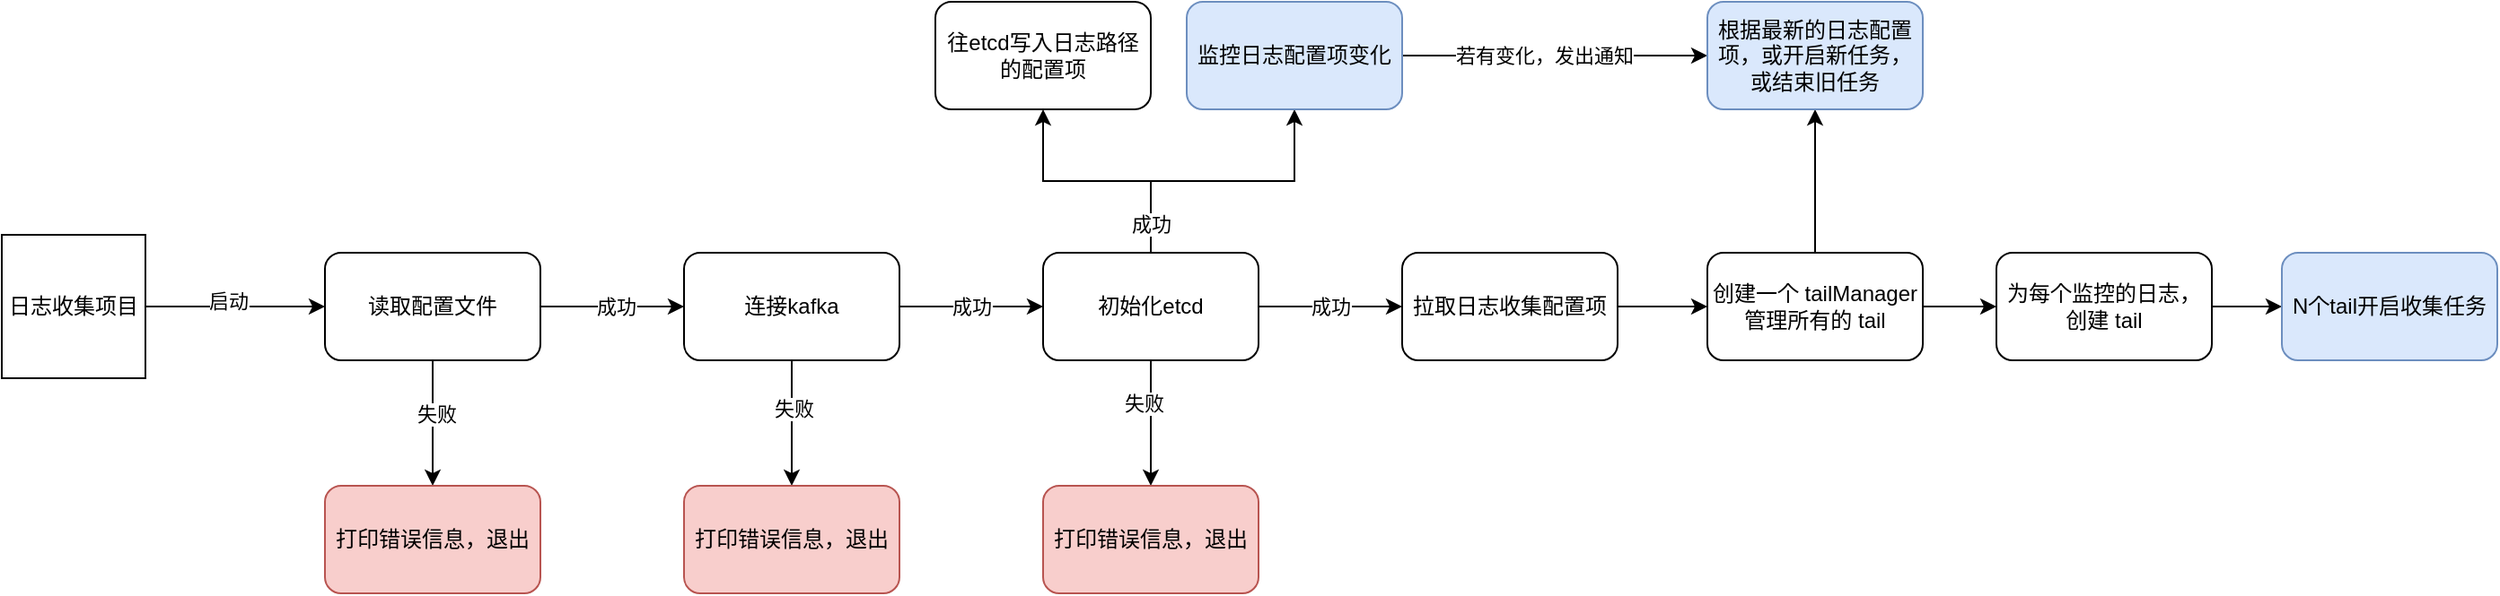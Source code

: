 <mxfile version="14.4.7" type="github">
  <diagram id="oYlVIPrETy6-Hh5NweHa" name="第 1 页">
    <mxGraphModel dx="861" dy="664" grid="1" gridSize="10" guides="1" tooltips="1" connect="1" arrows="1" fold="1" page="1" pageScale="1" pageWidth="827" pageHeight="1169" math="0" shadow="0">
      <root>
        <mxCell id="0" />
        <mxCell id="1" parent="0" />
        <mxCell id="CWjup87lTKB9hHp7AxHx-4" value="" style="edgeStyle=orthogonalEdgeStyle;rounded=0;orthogonalLoop=1;jettySize=auto;html=1;" edge="1" parent="1" source="CWjup87lTKB9hHp7AxHx-11" target="CWjup87lTKB9hHp7AxHx-3">
          <mxGeometry relative="1" as="geometry">
            <mxPoint x="170" y="230" as="sourcePoint" />
          </mxGeometry>
        </mxCell>
        <mxCell id="CWjup87lTKB9hHp7AxHx-15" value="启动" style="edgeLabel;html=1;align=center;verticalAlign=middle;resizable=0;points=[];" vertex="1" connectable="0" parent="CWjup87lTKB9hHp7AxHx-4">
          <mxGeometry x="-0.091" y="3" relative="1" as="geometry">
            <mxPoint as="offset" />
          </mxGeometry>
        </mxCell>
        <mxCell id="CWjup87lTKB9hHp7AxHx-8" value="" style="edgeStyle=orthogonalEdgeStyle;rounded=0;orthogonalLoop=1;jettySize=auto;html=1;" edge="1" parent="1" source="CWjup87lTKB9hHp7AxHx-3" target="CWjup87lTKB9hHp7AxHx-7">
          <mxGeometry relative="1" as="geometry" />
        </mxCell>
        <mxCell id="CWjup87lTKB9hHp7AxHx-12" value="成功" style="edgeLabel;html=1;align=center;verticalAlign=middle;resizable=0;points=[];" vertex="1" connectable="0" parent="CWjup87lTKB9hHp7AxHx-8">
          <mxGeometry x="0.049" relative="1" as="geometry">
            <mxPoint as="offset" />
          </mxGeometry>
        </mxCell>
        <mxCell id="CWjup87lTKB9hHp7AxHx-14" value="" style="edgeStyle=orthogonalEdgeStyle;rounded=0;orthogonalLoop=1;jettySize=auto;html=1;entryX=0.5;entryY=0;entryDx=0;entryDy=0;" edge="1" parent="1" source="CWjup87lTKB9hHp7AxHx-3" target="CWjup87lTKB9hHp7AxHx-18">
          <mxGeometry relative="1" as="geometry">
            <mxPoint x="310" y="330" as="targetPoint" />
          </mxGeometry>
        </mxCell>
        <mxCell id="CWjup87lTKB9hHp7AxHx-16" value="失败" style="edgeLabel;html=1;align=center;verticalAlign=middle;resizable=0;points=[];" vertex="1" connectable="0" parent="CWjup87lTKB9hHp7AxHx-14">
          <mxGeometry x="-0.14" y="2" relative="1" as="geometry">
            <mxPoint as="offset" />
          </mxGeometry>
        </mxCell>
        <mxCell id="CWjup87lTKB9hHp7AxHx-3" value="读取配置文件" style="rounded=1;whiteSpace=wrap;html=1;" vertex="1" parent="1">
          <mxGeometry x="250" y="200" width="120" height="60" as="geometry" />
        </mxCell>
        <mxCell id="CWjup87lTKB9hHp7AxHx-10" value="成功" style="edgeStyle=orthogonalEdgeStyle;rounded=0;orthogonalLoop=1;jettySize=auto;html=1;" edge="1" parent="1" source="CWjup87lTKB9hHp7AxHx-7" target="CWjup87lTKB9hHp7AxHx-9">
          <mxGeometry relative="1" as="geometry" />
        </mxCell>
        <mxCell id="CWjup87lTKB9hHp7AxHx-20" style="edgeStyle=orthogonalEdgeStyle;rounded=0;orthogonalLoop=1;jettySize=auto;html=1;" edge="1" parent="1" source="CWjup87lTKB9hHp7AxHx-7" target="CWjup87lTKB9hHp7AxHx-19">
          <mxGeometry relative="1" as="geometry" />
        </mxCell>
        <mxCell id="CWjup87lTKB9hHp7AxHx-21" value="失败" style="edgeLabel;html=1;align=center;verticalAlign=middle;resizable=0;points=[];" vertex="1" connectable="0" parent="CWjup87lTKB9hHp7AxHx-20">
          <mxGeometry x="-0.24" y="1" relative="1" as="geometry">
            <mxPoint as="offset" />
          </mxGeometry>
        </mxCell>
        <mxCell id="CWjup87lTKB9hHp7AxHx-7" value="连接kafka" style="rounded=1;whiteSpace=wrap;html=1;" vertex="1" parent="1">
          <mxGeometry x="450" y="200" width="120" height="60" as="geometry" />
        </mxCell>
        <mxCell id="CWjup87lTKB9hHp7AxHx-23" value="" style="edgeStyle=orthogonalEdgeStyle;rounded=0;orthogonalLoop=1;jettySize=auto;html=1;" edge="1" parent="1" source="CWjup87lTKB9hHp7AxHx-9" target="CWjup87lTKB9hHp7AxHx-22">
          <mxGeometry relative="1" as="geometry" />
        </mxCell>
        <mxCell id="CWjup87lTKB9hHp7AxHx-25" value="" style="edgeStyle=orthogonalEdgeStyle;rounded=0;orthogonalLoop=1;jettySize=auto;html=1;" edge="1" parent="1" source="CWjup87lTKB9hHp7AxHx-9" target="CWjup87lTKB9hHp7AxHx-24">
          <mxGeometry relative="1" as="geometry" />
        </mxCell>
        <mxCell id="CWjup87lTKB9hHp7AxHx-26" value="失败" style="edgeLabel;html=1;align=center;verticalAlign=middle;resizable=0;points=[];" vertex="1" connectable="0" parent="CWjup87lTKB9hHp7AxHx-25">
          <mxGeometry x="-0.308" y="-4" relative="1" as="geometry">
            <mxPoint as="offset" />
          </mxGeometry>
        </mxCell>
        <mxCell id="CWjup87lTKB9hHp7AxHx-32" value="" style="edgeStyle=orthogonalEdgeStyle;rounded=0;orthogonalLoop=1;jettySize=auto;html=1;" edge="1" parent="1" source="CWjup87lTKB9hHp7AxHx-9" target="CWjup87lTKB9hHp7AxHx-31">
          <mxGeometry relative="1" as="geometry" />
        </mxCell>
        <mxCell id="CWjup87lTKB9hHp7AxHx-36" value="成功" style="edgeLabel;html=1;align=center;verticalAlign=middle;resizable=0;points=[];" vertex="1" connectable="0" parent="CWjup87lTKB9hHp7AxHx-32">
          <mxGeometry x="-0.803" relative="1" as="geometry">
            <mxPoint as="offset" />
          </mxGeometry>
        </mxCell>
        <mxCell id="CWjup87lTKB9hHp7AxHx-35" value="成功" style="edgeStyle=orthogonalEdgeStyle;rounded=0;orthogonalLoop=1;jettySize=auto;html=1;entryX=0;entryY=0.5;entryDx=0;entryDy=0;" edge="1" parent="1" source="CWjup87lTKB9hHp7AxHx-9" target="CWjup87lTKB9hHp7AxHx-29">
          <mxGeometry relative="1" as="geometry" />
        </mxCell>
        <mxCell id="CWjup87lTKB9hHp7AxHx-9" value="初始化etcd" style="rounded=1;whiteSpace=wrap;html=1;" vertex="1" parent="1">
          <mxGeometry x="650" y="200" width="120" height="60" as="geometry" />
        </mxCell>
        <mxCell id="CWjup87lTKB9hHp7AxHx-11" value="日志收集项目" style="whiteSpace=wrap;html=1;aspect=fixed;" vertex="1" parent="1">
          <mxGeometry x="70" y="190" width="80" height="80" as="geometry" />
        </mxCell>
        <mxCell id="CWjup87lTKB9hHp7AxHx-18" value="打印错误信息，退出" style="rounded=1;whiteSpace=wrap;html=1;fillColor=#f8cecc;strokeColor=#b85450;" vertex="1" parent="1">
          <mxGeometry x="250" y="330" width="120" height="60" as="geometry" />
        </mxCell>
        <mxCell id="CWjup87lTKB9hHp7AxHx-19" value="打印错误信息，退出" style="rounded=1;whiteSpace=wrap;html=1;fillColor=#f8cecc;strokeColor=#b85450;" vertex="1" parent="1">
          <mxGeometry x="450" y="330" width="120" height="60" as="geometry" />
        </mxCell>
        <mxCell id="CWjup87lTKB9hHp7AxHx-22" value="往etcd写入日志路径的配置项" style="rounded=1;whiteSpace=wrap;html=1;" vertex="1" parent="1">
          <mxGeometry x="590" y="60" width="120" height="60" as="geometry" />
        </mxCell>
        <mxCell id="CWjup87lTKB9hHp7AxHx-24" value="打印错误信息，退出" style="rounded=1;whiteSpace=wrap;html=1;fillColor=#f8cecc;strokeColor=#b85450;" vertex="1" parent="1">
          <mxGeometry x="650" y="330" width="120" height="60" as="geometry" />
        </mxCell>
        <mxCell id="CWjup87lTKB9hHp7AxHx-38" value="" style="edgeStyle=orthogonalEdgeStyle;rounded=0;orthogonalLoop=1;jettySize=auto;html=1;" edge="1" parent="1" source="CWjup87lTKB9hHp7AxHx-29" target="CWjup87lTKB9hHp7AxHx-37">
          <mxGeometry relative="1" as="geometry" />
        </mxCell>
        <mxCell id="CWjup87lTKB9hHp7AxHx-29" value="拉取日志收集配置项" style="rounded=1;whiteSpace=wrap;html=1;" vertex="1" parent="1">
          <mxGeometry x="850" y="200" width="120" height="60" as="geometry" />
        </mxCell>
        <mxCell id="CWjup87lTKB9hHp7AxHx-43" style="edgeStyle=orthogonalEdgeStyle;rounded=0;orthogonalLoop=1;jettySize=auto;html=1;entryX=0;entryY=0.5;entryDx=0;entryDy=0;" edge="1" parent="1" source="CWjup87lTKB9hHp7AxHx-31" target="CWjup87lTKB9hHp7AxHx-41">
          <mxGeometry relative="1" as="geometry" />
        </mxCell>
        <mxCell id="CWjup87lTKB9hHp7AxHx-44" value="若有变化，发出通知" style="edgeLabel;html=1;align=center;verticalAlign=middle;resizable=0;points=[];" vertex="1" connectable="0" parent="CWjup87lTKB9hHp7AxHx-43">
          <mxGeometry x="-0.077" relative="1" as="geometry">
            <mxPoint as="offset" />
          </mxGeometry>
        </mxCell>
        <mxCell id="CWjup87lTKB9hHp7AxHx-31" value="监控日志配置项变化" style="rounded=1;whiteSpace=wrap;html=1;fillColor=#dae8fc;strokeColor=#6c8ebf;" vertex="1" parent="1">
          <mxGeometry x="730" y="60" width="120" height="60" as="geometry" />
        </mxCell>
        <mxCell id="CWjup87lTKB9hHp7AxHx-40" value="" style="edgeStyle=orthogonalEdgeStyle;rounded=0;orthogonalLoop=1;jettySize=auto;html=1;" edge="1" parent="1" source="CWjup87lTKB9hHp7AxHx-37" target="CWjup87lTKB9hHp7AxHx-39">
          <mxGeometry relative="1" as="geometry" />
        </mxCell>
        <mxCell id="CWjup87lTKB9hHp7AxHx-42" value="" style="edgeStyle=orthogonalEdgeStyle;rounded=0;orthogonalLoop=1;jettySize=auto;html=1;" edge="1" parent="1" source="CWjup87lTKB9hHp7AxHx-37" target="CWjup87lTKB9hHp7AxHx-41">
          <mxGeometry relative="1" as="geometry" />
        </mxCell>
        <mxCell id="CWjup87lTKB9hHp7AxHx-37" value="创建一个 tailManager 管理所有的 tail" style="rounded=1;whiteSpace=wrap;html=1;" vertex="1" parent="1">
          <mxGeometry x="1020" y="200" width="120" height="60" as="geometry" />
        </mxCell>
        <mxCell id="CWjup87lTKB9hHp7AxHx-46" value="" style="edgeStyle=orthogonalEdgeStyle;rounded=0;orthogonalLoop=1;jettySize=auto;html=1;" edge="1" parent="1" source="CWjup87lTKB9hHp7AxHx-39" target="CWjup87lTKB9hHp7AxHx-45">
          <mxGeometry relative="1" as="geometry" />
        </mxCell>
        <mxCell id="CWjup87lTKB9hHp7AxHx-39" value="为每个监控的日志，创建 tail" style="rounded=1;whiteSpace=wrap;html=1;" vertex="1" parent="1">
          <mxGeometry x="1181" y="200" width="120" height="60" as="geometry" />
        </mxCell>
        <mxCell id="CWjup87lTKB9hHp7AxHx-41" value="根据最新的日志配置项，或开启新任务，或结束旧任务" style="rounded=1;whiteSpace=wrap;html=1;fillColor=#dae8fc;strokeColor=#6c8ebf;" vertex="1" parent="1">
          <mxGeometry x="1020" y="60" width="120" height="60" as="geometry" />
        </mxCell>
        <mxCell id="CWjup87lTKB9hHp7AxHx-45" value="N个tail开启收集任务" style="rounded=1;whiteSpace=wrap;html=1;fillColor=#dae8fc;strokeColor=#6c8ebf;" vertex="1" parent="1">
          <mxGeometry x="1340" y="200" width="120" height="60" as="geometry" />
        </mxCell>
      </root>
    </mxGraphModel>
  </diagram>
</mxfile>
